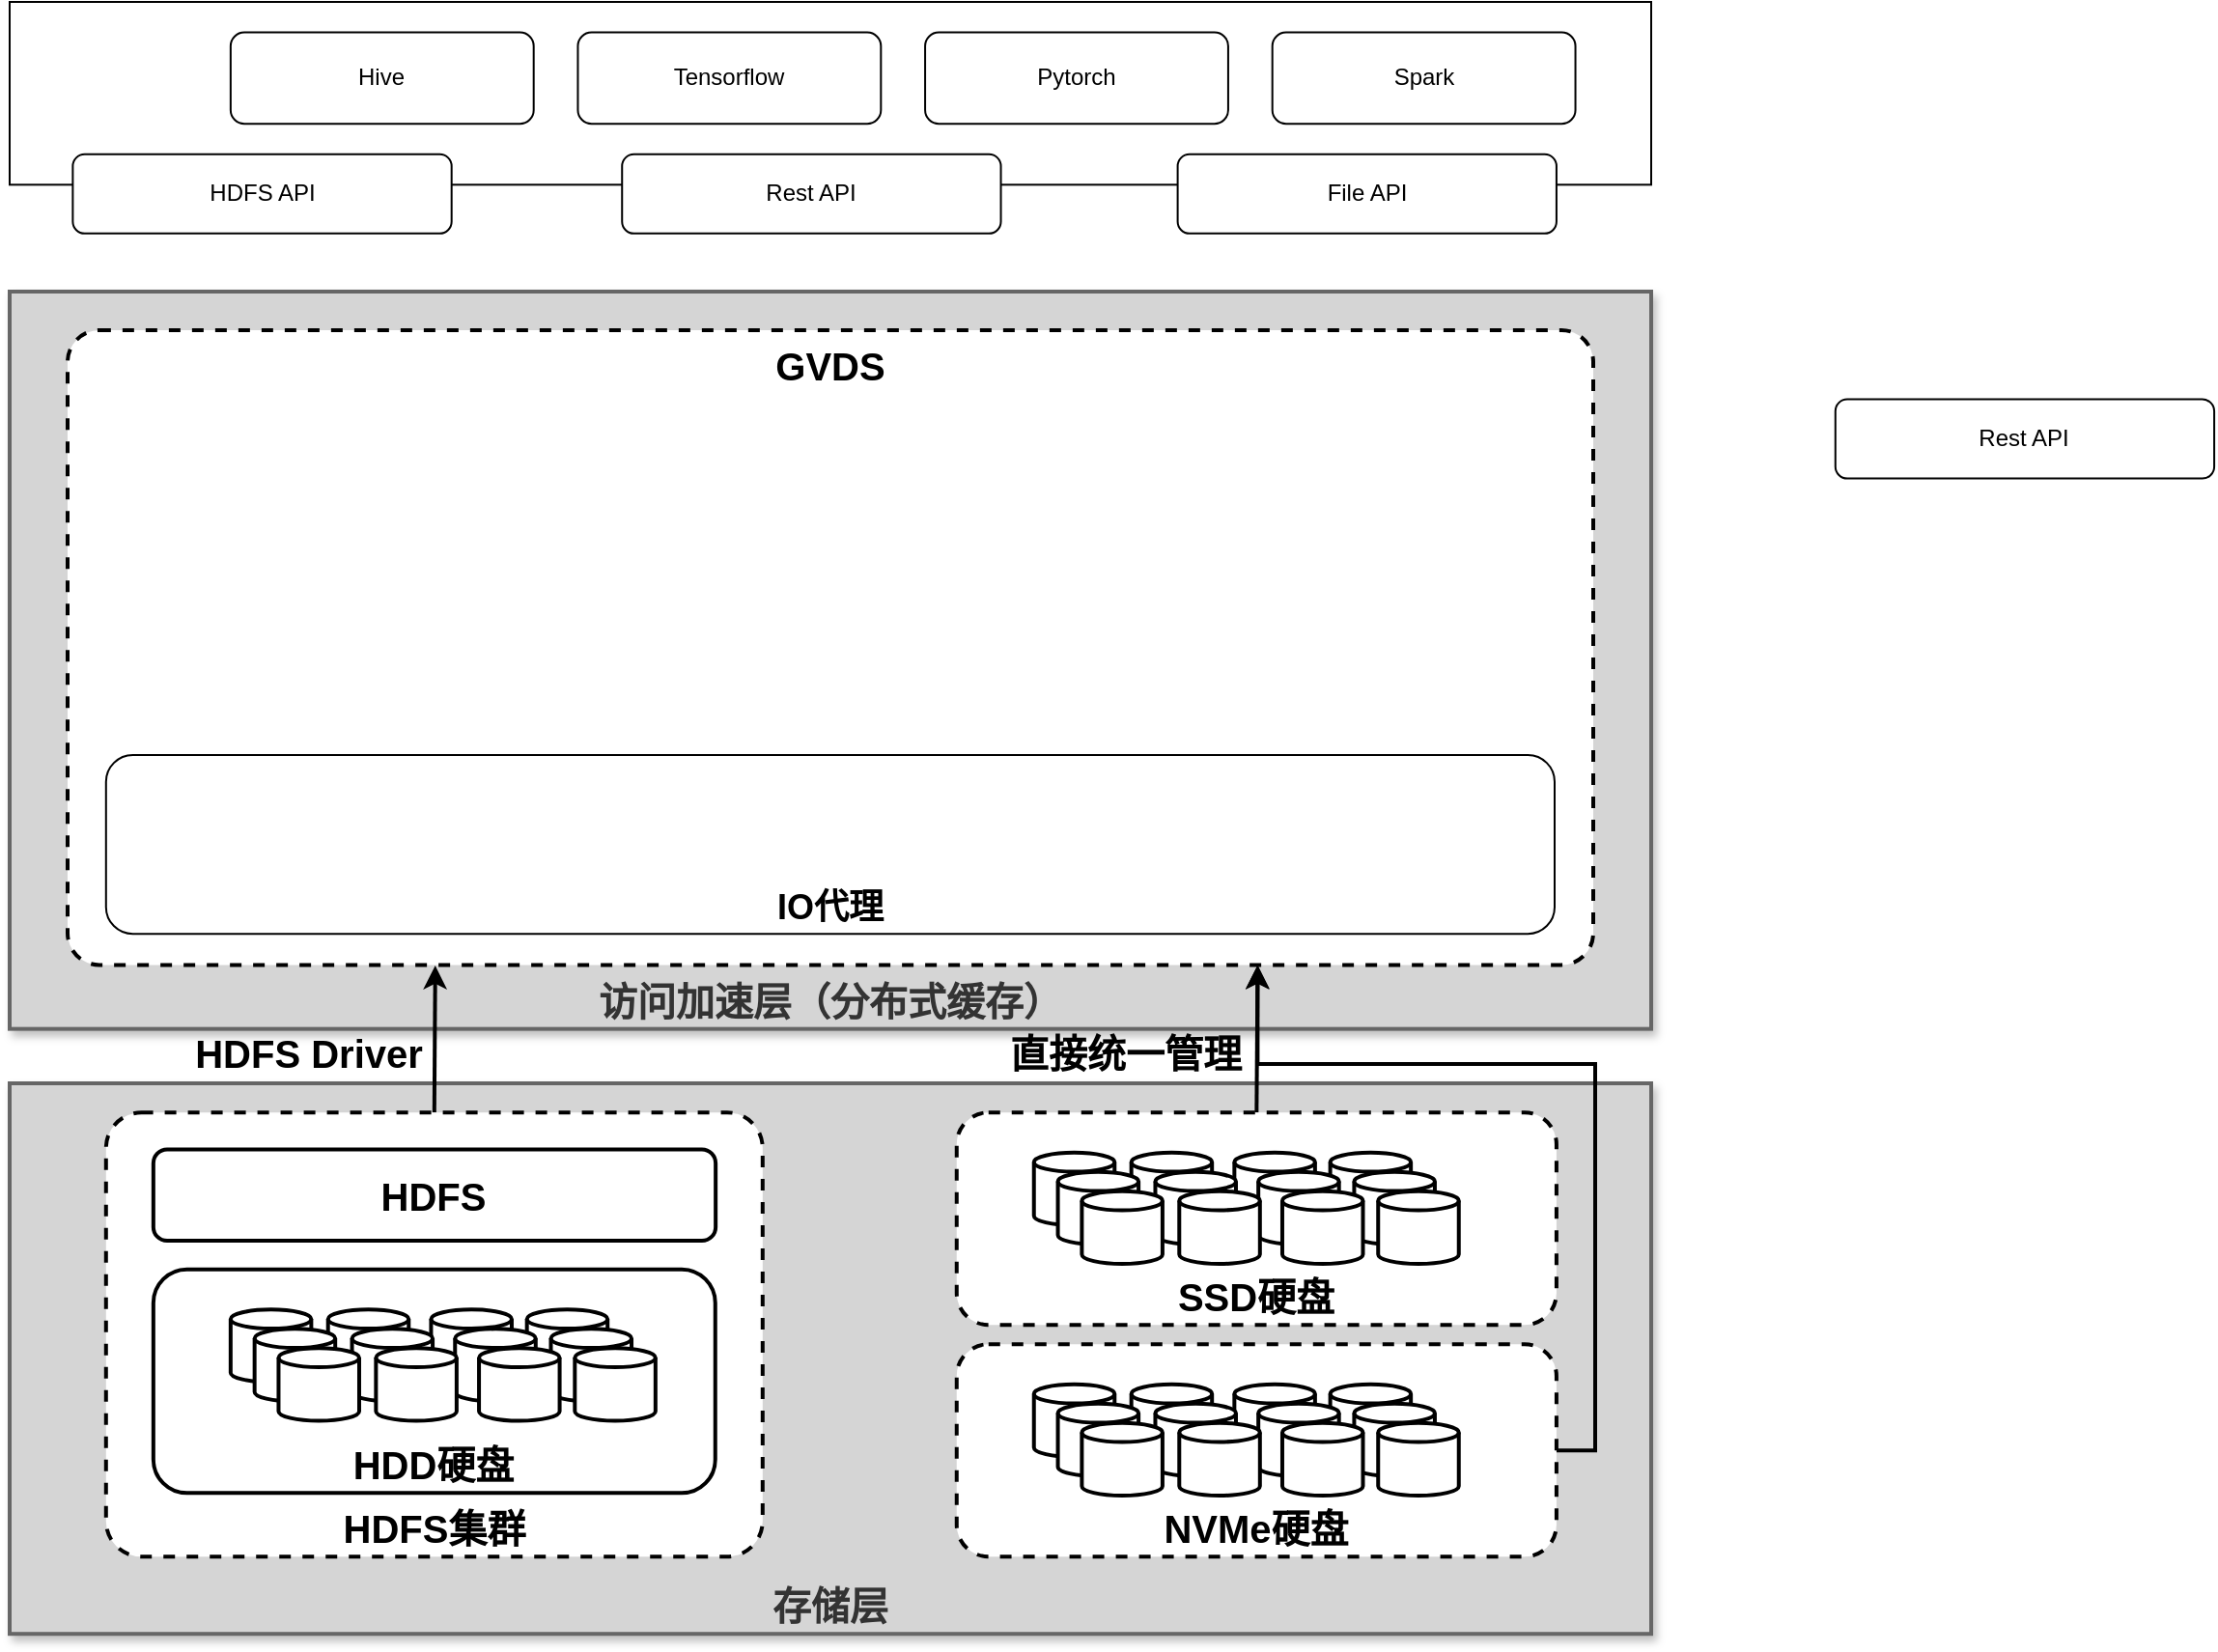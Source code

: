 <mxfile version="21.1.8" type="github" pages="2">
  <diagram name="第 1 页" id="V5qyhKJIOjs26UayRM4P">
    <mxGraphModel dx="1688" dy="957" grid="1" gridSize="10" guides="1" tooltips="1" connect="1" arrows="1" fold="1" page="1" pageScale="1" pageWidth="827" pageHeight="1169" math="0" shadow="0">
      <root>
        <mxCell id="0" />
        <mxCell id="1" parent="0" />
        <mxCell id="jQg1hgdDC3ih42DCYJJK-1" value="接口层" style="rounded=0;whiteSpace=wrap;html=1;align=center;spacingLeft=-440;spacingRight=0;" parent="1" vertex="1">
          <mxGeometry x="160" y="40" width="850" height="94.667" as="geometry" />
        </mxCell>
        <mxCell id="jQg1hgdDC3ih42DCYJJK-3" value="访问加速层（分布式缓存）" style="rounded=0;whiteSpace=wrap;html=1;align=center;spacingLeft=0;spacingRight=0;fontStyle=1;fontSize=20;verticalAlign=bottom;strokeWidth=2;fillColor=#d5d5d5;strokeColor=#666666;fontColor=#333333;shadow=1;" parent="1" vertex="1">
          <mxGeometry x="160" y="189.999" width="850" height="381.822" as="geometry" />
        </mxCell>
        <mxCell id="jQg1hgdDC3ih42DCYJJK-2" value="HDFS API" style="rounded=1;whiteSpace=wrap;html=1;" parent="1" vertex="1">
          <mxGeometry x="192.692" y="118.889" width="196.154" height="41.022" as="geometry" />
        </mxCell>
        <mxCell id="jQg1hgdDC3ih42DCYJJK-4" value="Rest API" style="rounded=1;whiteSpace=wrap;html=1;" parent="1" vertex="1">
          <mxGeometry x="477.115" y="118.889" width="196.154" height="41.022" as="geometry" />
        </mxCell>
        <mxCell id="jQg1hgdDC3ih42DCYJJK-5" value="File API" style="rounded=1;whiteSpace=wrap;html=1;" parent="1" vertex="1">
          <mxGeometry x="764.808" y="118.889" width="196.154" height="41.022" as="geometry" />
        </mxCell>
        <mxCell id="jQg1hgdDC3ih42DCYJJK-6" value="Hive" style="rounded=1;whiteSpace=wrap;html=1;" parent="1" vertex="1">
          <mxGeometry x="274.423" y="55.778" width="156.923" height="47.333" as="geometry" />
        </mxCell>
        <mxCell id="jQg1hgdDC3ih42DCYJJK-7" value="Tensorflow" style="rounded=1;whiteSpace=wrap;html=1;" parent="1" vertex="1">
          <mxGeometry x="454.231" y="55.778" width="156.923" height="47.333" as="geometry" />
        </mxCell>
        <mxCell id="jQg1hgdDC3ih42DCYJJK-8" value="Pytorch" style="rounded=1;whiteSpace=wrap;html=1;" parent="1" vertex="1">
          <mxGeometry x="634.038" y="55.778" width="156.923" height="47.333" as="geometry" />
        </mxCell>
        <mxCell id="jQg1hgdDC3ih42DCYJJK-9" value="Spark" style="rounded=1;whiteSpace=wrap;html=1;" parent="1" vertex="1">
          <mxGeometry x="813.846" y="55.778" width="156.923" height="47.333" as="geometry" />
        </mxCell>
        <mxCell id="jQg1hgdDC3ih42DCYJJK-11" value="GVDS" style="rounded=1;whiteSpace=wrap;html=1;verticalAlign=top;arcSize=5;fontSize=20;fontStyle=1;strokeWidth=2;dashed=1;" parent="1" vertex="1">
          <mxGeometry x="190" y="210" width="790" height="328.69" as="geometry" />
        </mxCell>
        <mxCell id="jQg1hgdDC3ih42DCYJJK-12" value="存储层" style="rounded=0;whiteSpace=wrap;html=1;align=center;spacingLeft=0;spacingRight=0;strokeWidth=2;fontSize=20;verticalAlign=bottom;fontStyle=1;fillColor=#d5d5d5;fontColor=#333333;strokeColor=#666666;shadow=1;" parent="1" vertex="1">
          <mxGeometry x="160" y="600" width="850" height="285.11" as="geometry" />
        </mxCell>
        <mxCell id="jQg1hgdDC3ih42DCYJJK-45" value="IO代理" style="rounded=1;whiteSpace=wrap;html=1;align=center;verticalAlign=bottom;fontSize=18;fontStyle=1" parent="1" vertex="1">
          <mxGeometry x="209.9" y="430" width="750.1" height="92.58" as="geometry" />
        </mxCell>
        <mxCell id="jQg1hgdDC3ih42DCYJJK-46" value="Rest API" style="rounded=1;whiteSpace=wrap;html=1;" parent="1" vertex="1">
          <mxGeometry x="1105.388" y="245.777" width="196.154" height="41.022" as="geometry" />
        </mxCell>
        <mxCell id="-At3PYuF0KrDZBZnmQ1B-49" style="rounded=0;orthogonalLoop=1;jettySize=auto;html=1;exitX=0.5;exitY=0;exitDx=0;exitDy=0;entryX=0.78;entryY=1.001;entryDx=0;entryDy=0;entryPerimeter=0;strokeWidth=2;" edge="1" parent="1" source="jQg1hgdDC3ih42DCYJJK-27" target="jQg1hgdDC3ih42DCYJJK-11">
          <mxGeometry relative="1" as="geometry" />
        </mxCell>
        <mxCell id="jQg1hgdDC3ih42DCYJJK-27" value="SSD硬盘" style="rounded=1;whiteSpace=wrap;html=1;dashed=1;fillColor=default;verticalAlign=bottom;align=center;strokeWidth=2;fontSize=20;fontStyle=1" parent="1" vertex="1">
          <mxGeometry x="650.38" y="615.11" width="310.58" height="110" as="geometry" />
        </mxCell>
        <mxCell id="-At3PYuF0KrDZBZnmQ1B-13" value="" style="group" vertex="1" connectable="0" parent="1">
          <mxGeometry x="690.38" y="635.9" width="220" height="57.61" as="geometry" />
        </mxCell>
        <mxCell id="jQg1hgdDC3ih42DCYJJK-37" value="" style="shape=cylinder3;whiteSpace=wrap;html=1;boundedLbl=1;backgroundOutline=1;size=4.924;strokeWidth=2;" parent="-At3PYuF0KrDZBZnmQ1B-13" vertex="1">
          <mxGeometry width="41.762" height="37.61" as="geometry" />
        </mxCell>
        <mxCell id="-At3PYuF0KrDZBZnmQ1B-2" value="" style="shape=cylinder3;whiteSpace=wrap;html=1;boundedLbl=1;backgroundOutline=1;size=4.924;strokeWidth=2;" vertex="1" parent="-At3PYuF0KrDZBZnmQ1B-13">
          <mxGeometry x="50.447" width="41.762" height="37.61" as="geometry" />
        </mxCell>
        <mxCell id="-At3PYuF0KrDZBZnmQ1B-3" value="" style="shape=cylinder3;whiteSpace=wrap;html=1;boundedLbl=1;backgroundOutline=1;size=4.924;strokeWidth=2;" vertex="1" parent="-At3PYuF0KrDZBZnmQ1B-13">
          <mxGeometry x="103.797" width="41.762" height="37.61" as="geometry" />
        </mxCell>
        <mxCell id="-At3PYuF0KrDZBZnmQ1B-4" value="" style="shape=cylinder3;whiteSpace=wrap;html=1;boundedLbl=1;backgroundOutline=1;size=4.924;strokeWidth=2;" vertex="1" parent="-At3PYuF0KrDZBZnmQ1B-13">
          <mxGeometry x="153.424" width="41.762" height="37.61" as="geometry" />
        </mxCell>
        <mxCell id="-At3PYuF0KrDZBZnmQ1B-5" value="" style="shape=cylinder3;whiteSpace=wrap;html=1;boundedLbl=1;backgroundOutline=1;size=4.924;strokeWidth=2;" vertex="1" parent="-At3PYuF0KrDZBZnmQ1B-13">
          <mxGeometry x="12.407" y="10.0" width="41.762" height="37.61" as="geometry" />
        </mxCell>
        <mxCell id="-At3PYuF0KrDZBZnmQ1B-6" value="" style="shape=cylinder3;whiteSpace=wrap;html=1;boundedLbl=1;backgroundOutline=1;size=4.924;strokeWidth=2;" vertex="1" parent="-At3PYuF0KrDZBZnmQ1B-13">
          <mxGeometry x="62.854" y="10.0" width="41.762" height="37.61" as="geometry" />
        </mxCell>
        <mxCell id="-At3PYuF0KrDZBZnmQ1B-7" value="" style="shape=cylinder3;whiteSpace=wrap;html=1;boundedLbl=1;backgroundOutline=1;size=4.924;strokeWidth=2;" vertex="1" parent="-At3PYuF0KrDZBZnmQ1B-13">
          <mxGeometry x="116.203" y="10.0" width="41.762" height="37.61" as="geometry" />
        </mxCell>
        <mxCell id="-At3PYuF0KrDZBZnmQ1B-8" value="" style="shape=cylinder3;whiteSpace=wrap;html=1;boundedLbl=1;backgroundOutline=1;size=4.924;strokeWidth=2;" vertex="1" parent="-At3PYuF0KrDZBZnmQ1B-13">
          <mxGeometry x="165.831" y="10.0" width="41.762" height="37.61" as="geometry" />
        </mxCell>
        <mxCell id="-At3PYuF0KrDZBZnmQ1B-9" value="" style="shape=cylinder3;whiteSpace=wrap;html=1;boundedLbl=1;backgroundOutline=1;size=4.924;strokeWidth=2;" vertex="1" parent="-At3PYuF0KrDZBZnmQ1B-13">
          <mxGeometry x="24.814" y="20.0" width="41.762" height="37.61" as="geometry" />
        </mxCell>
        <mxCell id="-At3PYuF0KrDZBZnmQ1B-10" value="" style="shape=cylinder3;whiteSpace=wrap;html=1;boundedLbl=1;backgroundOutline=1;size=4.924;strokeWidth=2;" vertex="1" parent="-At3PYuF0KrDZBZnmQ1B-13">
          <mxGeometry x="75.261" y="20.0" width="41.762" height="37.61" as="geometry" />
        </mxCell>
        <mxCell id="-At3PYuF0KrDZBZnmQ1B-11" value="" style="shape=cylinder3;whiteSpace=wrap;html=1;boundedLbl=1;backgroundOutline=1;size=4.924;strokeWidth=2;" vertex="1" parent="-At3PYuF0KrDZBZnmQ1B-13">
          <mxGeometry x="128.61" y="20.0" width="41.762" height="37.61" as="geometry" />
        </mxCell>
        <mxCell id="-At3PYuF0KrDZBZnmQ1B-12" value="" style="shape=cylinder3;whiteSpace=wrap;html=1;boundedLbl=1;backgroundOutline=1;size=4.924;strokeWidth=2;" vertex="1" parent="-At3PYuF0KrDZBZnmQ1B-13">
          <mxGeometry x="178.238" y="20.0" width="41.762" height="37.61" as="geometry" />
        </mxCell>
        <mxCell id="-At3PYuF0KrDZBZnmQ1B-50" style="edgeStyle=orthogonalEdgeStyle;rounded=0;orthogonalLoop=1;jettySize=auto;html=1;exitX=1;exitY=0.5;exitDx=0;exitDy=0;entryX=0.78;entryY=1;entryDx=0;entryDy=0;entryPerimeter=0;strokeWidth=2;" edge="1" parent="1" source="-At3PYuF0KrDZBZnmQ1B-32" target="jQg1hgdDC3ih42DCYJJK-11">
          <mxGeometry relative="1" as="geometry">
            <Array as="points">
              <mxPoint x="981" y="790" />
              <mxPoint x="981" y="590" />
              <mxPoint x="806" y="590" />
            </Array>
          </mxGeometry>
        </mxCell>
        <mxCell id="-At3PYuF0KrDZBZnmQ1B-32" value="NVMe硬盘" style="rounded=1;whiteSpace=wrap;html=1;dashed=1;fillColor=default;verticalAlign=bottom;align=center;strokeWidth=2;fontSize=20;fontStyle=1" vertex="1" parent="1">
          <mxGeometry x="650.38" y="735.11" width="310.58" height="110" as="geometry" />
        </mxCell>
        <mxCell id="-At3PYuF0KrDZBZnmQ1B-33" value="" style="group" vertex="1" connectable="0" parent="1">
          <mxGeometry x="690.38" y="755.9" width="220" height="57.61" as="geometry" />
        </mxCell>
        <mxCell id="-At3PYuF0KrDZBZnmQ1B-34" value="" style="shape=cylinder3;whiteSpace=wrap;html=1;boundedLbl=1;backgroundOutline=1;size=4.924;strokeWidth=2;" vertex="1" parent="-At3PYuF0KrDZBZnmQ1B-33">
          <mxGeometry width="41.762" height="37.61" as="geometry" />
        </mxCell>
        <mxCell id="-At3PYuF0KrDZBZnmQ1B-35" value="" style="shape=cylinder3;whiteSpace=wrap;html=1;boundedLbl=1;backgroundOutline=1;size=4.924;strokeWidth=2;" vertex="1" parent="-At3PYuF0KrDZBZnmQ1B-33">
          <mxGeometry x="50.447" width="41.762" height="37.61" as="geometry" />
        </mxCell>
        <mxCell id="-At3PYuF0KrDZBZnmQ1B-36" value="" style="shape=cylinder3;whiteSpace=wrap;html=1;boundedLbl=1;backgroundOutline=1;size=4.924;strokeWidth=2;" vertex="1" parent="-At3PYuF0KrDZBZnmQ1B-33">
          <mxGeometry x="103.797" width="41.762" height="37.61" as="geometry" />
        </mxCell>
        <mxCell id="-At3PYuF0KrDZBZnmQ1B-37" value="" style="shape=cylinder3;whiteSpace=wrap;html=1;boundedLbl=1;backgroundOutline=1;size=4.924;strokeWidth=2;" vertex="1" parent="-At3PYuF0KrDZBZnmQ1B-33">
          <mxGeometry x="153.424" width="41.762" height="37.61" as="geometry" />
        </mxCell>
        <mxCell id="-At3PYuF0KrDZBZnmQ1B-38" value="" style="shape=cylinder3;whiteSpace=wrap;html=1;boundedLbl=1;backgroundOutline=1;size=4.924;strokeWidth=2;" vertex="1" parent="-At3PYuF0KrDZBZnmQ1B-33">
          <mxGeometry x="12.407" y="10.0" width="41.762" height="37.61" as="geometry" />
        </mxCell>
        <mxCell id="-At3PYuF0KrDZBZnmQ1B-39" value="" style="shape=cylinder3;whiteSpace=wrap;html=1;boundedLbl=1;backgroundOutline=1;size=4.924;strokeWidth=2;" vertex="1" parent="-At3PYuF0KrDZBZnmQ1B-33">
          <mxGeometry x="62.854" y="10.0" width="41.762" height="37.61" as="geometry" />
        </mxCell>
        <mxCell id="-At3PYuF0KrDZBZnmQ1B-40" value="" style="shape=cylinder3;whiteSpace=wrap;html=1;boundedLbl=1;backgroundOutline=1;size=4.924;strokeWidth=2;" vertex="1" parent="-At3PYuF0KrDZBZnmQ1B-33">
          <mxGeometry x="116.203" y="10.0" width="41.762" height="37.61" as="geometry" />
        </mxCell>
        <mxCell id="-At3PYuF0KrDZBZnmQ1B-41" value="" style="shape=cylinder3;whiteSpace=wrap;html=1;boundedLbl=1;backgroundOutline=1;size=4.924;strokeWidth=2;" vertex="1" parent="-At3PYuF0KrDZBZnmQ1B-33">
          <mxGeometry x="165.831" y="10.0" width="41.762" height="37.61" as="geometry" />
        </mxCell>
        <mxCell id="-At3PYuF0KrDZBZnmQ1B-42" value="" style="shape=cylinder3;whiteSpace=wrap;html=1;boundedLbl=1;backgroundOutline=1;size=4.924;strokeWidth=2;" vertex="1" parent="-At3PYuF0KrDZBZnmQ1B-33">
          <mxGeometry x="24.814" y="20.0" width="41.762" height="37.61" as="geometry" />
        </mxCell>
        <mxCell id="-At3PYuF0KrDZBZnmQ1B-43" value="" style="shape=cylinder3;whiteSpace=wrap;html=1;boundedLbl=1;backgroundOutline=1;size=4.924;strokeWidth=2;" vertex="1" parent="-At3PYuF0KrDZBZnmQ1B-33">
          <mxGeometry x="75.261" y="20.0" width="41.762" height="37.61" as="geometry" />
        </mxCell>
        <mxCell id="-At3PYuF0KrDZBZnmQ1B-44" value="" style="shape=cylinder3;whiteSpace=wrap;html=1;boundedLbl=1;backgroundOutline=1;size=4.924;strokeWidth=2;" vertex="1" parent="-At3PYuF0KrDZBZnmQ1B-33">
          <mxGeometry x="128.61" y="20.0" width="41.762" height="37.61" as="geometry" />
        </mxCell>
        <mxCell id="-At3PYuF0KrDZBZnmQ1B-45" value="" style="shape=cylinder3;whiteSpace=wrap;html=1;boundedLbl=1;backgroundOutline=1;size=4.924;strokeWidth=2;" vertex="1" parent="-At3PYuF0KrDZBZnmQ1B-33">
          <mxGeometry x="178.238" y="20.0" width="41.762" height="37.61" as="geometry" />
        </mxCell>
        <mxCell id="-At3PYuF0KrDZBZnmQ1B-47" style="rounded=0;orthogonalLoop=1;jettySize=auto;html=1;exitX=0.5;exitY=0;exitDx=0;exitDy=0;entryX=0.241;entryY=1.001;entryDx=0;entryDy=0;entryPerimeter=0;strokeWidth=2;" edge="1" parent="1" source="-At3PYuF0KrDZBZnmQ1B-14" target="jQg1hgdDC3ih42DCYJJK-11">
          <mxGeometry relative="1" as="geometry" />
        </mxCell>
        <mxCell id="-At3PYuF0KrDZBZnmQ1B-14" value="HDFS集群" style="rounded=1;whiteSpace=wrap;html=1;dashed=1;fillColor=default;verticalAlign=bottom;align=center;strokeWidth=2;fontSize=20;fontStyle=1;arcSize=8;" vertex="1" parent="1">
          <mxGeometry x="209.9" y="615.11" width="340" height="230" as="geometry" />
        </mxCell>
        <mxCell id="jQg1hgdDC3ih42DCYJJK-35" value="HDFS" style="rounded=1;whiteSpace=wrap;html=1;fontSize=20;fontStyle=1;strokeWidth=2;" parent="1" vertex="1">
          <mxGeometry x="234.42" y="634.22" width="291.15" height="47.33" as="geometry" />
        </mxCell>
        <mxCell id="-At3PYuF0KrDZBZnmQ1B-15" value="HDD硬盘" style="rounded=1;whiteSpace=wrap;html=1;fillColor=default;verticalAlign=bottom;align=center;strokeWidth=2;fontSize=20;fontStyle=1" vertex="1" parent="1">
          <mxGeometry x="234.42" y="696.38" width="290.96" height="115.79" as="geometry" />
        </mxCell>
        <mxCell id="-At3PYuF0KrDZBZnmQ1B-16" value="" style="group" vertex="1" connectable="0" parent="1">
          <mxGeometry x="274.42" y="717.17" width="220" height="57.61" as="geometry" />
        </mxCell>
        <mxCell id="-At3PYuF0KrDZBZnmQ1B-17" value="" style="shape=cylinder3;whiteSpace=wrap;html=1;boundedLbl=1;backgroundOutline=1;size=4.924;strokeWidth=2;" vertex="1" parent="-At3PYuF0KrDZBZnmQ1B-16">
          <mxGeometry width="41.762" height="37.61" as="geometry" />
        </mxCell>
        <mxCell id="-At3PYuF0KrDZBZnmQ1B-18" value="" style="shape=cylinder3;whiteSpace=wrap;html=1;boundedLbl=1;backgroundOutline=1;size=4.924;strokeWidth=2;" vertex="1" parent="-At3PYuF0KrDZBZnmQ1B-16">
          <mxGeometry x="50.447" width="41.762" height="37.61" as="geometry" />
        </mxCell>
        <mxCell id="-At3PYuF0KrDZBZnmQ1B-19" value="" style="shape=cylinder3;whiteSpace=wrap;html=1;boundedLbl=1;backgroundOutline=1;size=4.924;strokeWidth=2;" vertex="1" parent="-At3PYuF0KrDZBZnmQ1B-16">
          <mxGeometry x="103.797" width="41.762" height="37.61" as="geometry" />
        </mxCell>
        <mxCell id="-At3PYuF0KrDZBZnmQ1B-20" value="" style="shape=cylinder3;whiteSpace=wrap;html=1;boundedLbl=1;backgroundOutline=1;size=4.924;strokeWidth=2;" vertex="1" parent="-At3PYuF0KrDZBZnmQ1B-16">
          <mxGeometry x="153.424" width="41.762" height="37.61" as="geometry" />
        </mxCell>
        <mxCell id="-At3PYuF0KrDZBZnmQ1B-21" value="" style="shape=cylinder3;whiteSpace=wrap;html=1;boundedLbl=1;backgroundOutline=1;size=4.924;strokeWidth=2;" vertex="1" parent="-At3PYuF0KrDZBZnmQ1B-16">
          <mxGeometry x="12.407" y="10.0" width="41.762" height="37.61" as="geometry" />
        </mxCell>
        <mxCell id="-At3PYuF0KrDZBZnmQ1B-22" value="" style="shape=cylinder3;whiteSpace=wrap;html=1;boundedLbl=1;backgroundOutline=1;size=4.924;strokeWidth=2;" vertex="1" parent="-At3PYuF0KrDZBZnmQ1B-16">
          <mxGeometry x="62.854" y="10.0" width="41.762" height="37.61" as="geometry" />
        </mxCell>
        <mxCell id="-At3PYuF0KrDZBZnmQ1B-23" value="" style="shape=cylinder3;whiteSpace=wrap;html=1;boundedLbl=1;backgroundOutline=1;size=4.924;strokeWidth=2;" vertex="1" parent="-At3PYuF0KrDZBZnmQ1B-16">
          <mxGeometry x="116.203" y="10.0" width="41.762" height="37.61" as="geometry" />
        </mxCell>
        <mxCell id="-At3PYuF0KrDZBZnmQ1B-24" value="" style="shape=cylinder3;whiteSpace=wrap;html=1;boundedLbl=1;backgroundOutline=1;size=4.924;strokeWidth=2;" vertex="1" parent="-At3PYuF0KrDZBZnmQ1B-16">
          <mxGeometry x="165.831" y="10.0" width="41.762" height="37.61" as="geometry" />
        </mxCell>
        <mxCell id="-At3PYuF0KrDZBZnmQ1B-25" value="" style="shape=cylinder3;whiteSpace=wrap;html=1;boundedLbl=1;backgroundOutline=1;size=4.924;strokeWidth=2;" vertex="1" parent="-At3PYuF0KrDZBZnmQ1B-16">
          <mxGeometry x="24.814" y="20.0" width="41.762" height="37.61" as="geometry" />
        </mxCell>
        <mxCell id="-At3PYuF0KrDZBZnmQ1B-26" value="" style="shape=cylinder3;whiteSpace=wrap;html=1;boundedLbl=1;backgroundOutline=1;size=4.924;strokeWidth=2;" vertex="1" parent="-At3PYuF0KrDZBZnmQ1B-16">
          <mxGeometry x="75.261" y="20.0" width="41.762" height="37.61" as="geometry" />
        </mxCell>
        <mxCell id="-At3PYuF0KrDZBZnmQ1B-27" value="" style="shape=cylinder3;whiteSpace=wrap;html=1;boundedLbl=1;backgroundOutline=1;size=4.924;strokeWidth=2;" vertex="1" parent="-At3PYuF0KrDZBZnmQ1B-16">
          <mxGeometry x="128.61" y="20.0" width="41.762" height="37.61" as="geometry" />
        </mxCell>
        <mxCell id="-At3PYuF0KrDZBZnmQ1B-28" value="" style="shape=cylinder3;whiteSpace=wrap;html=1;boundedLbl=1;backgroundOutline=1;size=4.924;strokeWidth=2;" vertex="1" parent="-At3PYuF0KrDZBZnmQ1B-16">
          <mxGeometry x="178.238" y="20.0" width="41.762" height="37.61" as="geometry" />
        </mxCell>
        <mxCell id="-At3PYuF0KrDZBZnmQ1B-48" value="HDFS Driver" style="text;html=1;strokeColor=none;fillColor=none;align=center;verticalAlign=middle;whiteSpace=wrap;rounded=0;fontSize=20;fontStyle=1" vertex="1" parent="1">
          <mxGeometry x="250" y="569" width="130" height="30" as="geometry" />
        </mxCell>
        <mxCell id="-At3PYuF0KrDZBZnmQ1B-51" value="直接统一管理" style="text;html=1;strokeColor=none;fillColor=none;align=center;verticalAlign=middle;whiteSpace=wrap;rounded=0;fontSize=20;fontStyle=1" vertex="1" parent="1">
          <mxGeometry x="673.27" y="569" width="130" height="30" as="geometry" />
        </mxCell>
      </root>
    </mxGraphModel>
  </diagram>
  <diagram id="oYCu69DqvDMVG0kLzU-T" name="第 2 页">
    <mxGraphModel dx="4507" dy="4655" grid="1" gridSize="10" guides="1" tooltips="1" connect="1" arrows="1" fold="1" page="1" pageScale="1" pageWidth="827" pageHeight="1169" math="0" shadow="0">
      <root>
        <mxCell id="0" />
        <mxCell id="1" parent="0" />
        <mxCell id="G1SgBwISGCRQ8WU3Xe45-1" value="研究目标" style="rounded=1;whiteSpace=wrap;html=1;glass=0;shadow=0;sketch=0;verticalAlign=top;fontStyle=1;spacing=11;fillColor=#DAE3F3;strokeColor=#6c8ebf;fontSize=20;" vertex="1" parent="1">
          <mxGeometry x="-1450" y="-2513.5" width="282" height="460" as="geometry" />
        </mxCell>
        <mxCell id="G1SgBwISGCRQ8WU3Xe45-2" value="&lt;span style=&quot;font-size: 20px;&quot;&gt;研究内容&lt;/span&gt;" style="rounded=1;whiteSpace=wrap;html=1;glass=0;shadow=0;sketch=0;verticalAlign=top;fontStyle=1;spacing=11;fillColor=#DAE3F3;strokeColor=#6c8ebf;fontSize=20;" vertex="1" parent="1">
          <mxGeometry x="-1798" y="-2513.5" width="282" height="460" as="geometry" />
        </mxCell>
        <mxCell id="G1SgBwISGCRQ8WU3Xe45-3" value="&lt;span style=&quot;font-size: 20px;&quot;&gt;关键问题&lt;/span&gt;" style="rounded=1;whiteSpace=wrap;html=1;glass=0;shadow=0;sketch=0;verticalAlign=top;fontStyle=1;spacing=11;fillColor=#DAE3F3;strokeColor=#6c8ebf;fontSize=20;arcSize=8;" vertex="1" parent="1">
          <mxGeometry x="-2240" y="-2513.5" width="380" height="463" as="geometry" />
        </mxCell>
        <mxCell id="G1SgBwISGCRQ8WU3Xe45-4" value="&lt;span style=&quot;font-size: 20px;&quot;&gt;关键问题&lt;/span&gt;" style="rounded=1;whiteSpace=wrap;html=1;glass=0;shadow=0;sketch=0;verticalAlign=top;fontStyle=1;spacing=11;fillColor=#DAE3F3;strokeColor=#6c8ebf;fontSize=20;arcSize=8;" vertex="1" parent="1">
          <mxGeometry x="-2240" y="-2513.5" width="380" height="463" as="geometry" />
        </mxCell>
        <mxCell id="G1SgBwISGCRQ8WU3Xe45-5" value="&lt;span style=&quot;font-size: 20px;&quot;&gt;研究内容&lt;/span&gt;" style="rounded=1;whiteSpace=wrap;html=1;glass=0;shadow=0;sketch=0;verticalAlign=top;fontStyle=1;spacing=11;fillColor=#DAE3F3;strokeColor=#6c8ebf;fontSize=20;" vertex="1" parent="1">
          <mxGeometry x="-1798" y="-2513.5" width="282" height="460" as="geometry" />
        </mxCell>
        <mxCell id="G1SgBwISGCRQ8WU3Xe45-6" value="&lt;div style=&quot;font-size: 21px;&quot;&gt;&lt;b style=&quot;font-size: 21px;&quot;&gt;广域分布式环境中，元数据服务的性能受到广域网络情况的制约&lt;/b&gt;&lt;/div&gt;" style="rounded=1;whiteSpace=wrap;html=1;shadow=1;glass=0;sketch=0;fontSize=21;strokeColor=none;fillColor=#F2F2F2;spacing=5;" vertex="1" parent="1">
          <mxGeometry x="-2220" y="-2402.5" width="107.5" height="275" as="geometry" />
        </mxCell>
        <mxCell id="G1SgBwISGCRQ8WU3Xe45-7" value="研究目标" style="rounded=1;whiteSpace=wrap;html=1;glass=0;shadow=0;sketch=0;verticalAlign=top;fontStyle=1;spacing=11;fillColor=#DAE3F3;strokeColor=#6c8ebf;fontSize=20;" vertex="1" parent="1">
          <mxGeometry x="-1450" y="-2513.5" width="282" height="460" as="geometry" />
        </mxCell>
        <mxCell id="G1SgBwISGCRQ8WU3Xe45-8" style="edgeStyle=orthogonalEdgeStyle;rounded=0;orthogonalLoop=1;jettySize=auto;html=1;exitX=1;exitY=0.5;exitDx=0;exitDy=0;entryX=0;entryY=0.5;entryDx=0;entryDy=0;fontSize=18;strokeWidth=2;" edge="1" parent="1" source="G1SgBwISGCRQ8WU3Xe45-11" target="G1SgBwISGCRQ8WU3Xe45-14">
          <mxGeometry relative="1" as="geometry" />
        </mxCell>
        <mxCell id="G1SgBwISGCRQ8WU3Xe45-9" style="edgeStyle=orthogonalEdgeStyle;rounded=0;orthogonalLoop=1;jettySize=auto;html=1;exitX=1;exitY=0.5;exitDx=0;exitDy=0;entryX=0;entryY=0.5;entryDx=0;entryDy=0;fontSize=18;strokeWidth=2;" edge="1" parent="1" source="G1SgBwISGCRQ8WU3Xe45-11" target="G1SgBwISGCRQ8WU3Xe45-20">
          <mxGeometry relative="1" as="geometry" />
        </mxCell>
        <mxCell id="G1SgBwISGCRQ8WU3Xe45-10" style="edgeStyle=orthogonalEdgeStyle;rounded=0;orthogonalLoop=1;jettySize=auto;html=1;exitX=1;exitY=0.5;exitDx=0;exitDy=0;entryX=0;entryY=0.5;entryDx=0;entryDy=0;fontSize=18;strokeWidth=2;" edge="1" parent="1" source="G1SgBwISGCRQ8WU3Xe45-11" target="G1SgBwISGCRQ8WU3Xe45-17">
          <mxGeometry relative="1" as="geometry" />
        </mxCell>
        <mxCell id="G1SgBwISGCRQ8WU3Xe45-11" value="&lt;div style=&quot;font-size: 21px;&quot;&gt;&lt;b&gt;如何使用大规模广域SSD阵列搭建访问加速层（分布式缓存）提升大数据应用性能&lt;/b&gt;&lt;/div&gt;" style="rounded=1;whiteSpace=wrap;html=1;shadow=1;glass=0;sketch=0;fontSize=21;strokeColor=none;fillColor=#F2F2F2;spacing=5;" vertex="1" parent="1">
          <mxGeometry x="-2220" y="-2402.5" width="107.5" height="275" as="geometry" />
        </mxCell>
        <mxCell id="G1SgBwISGCRQ8WU3Xe45-12" style="edgeStyle=orthogonalEdgeStyle;rounded=0;orthogonalLoop=1;jettySize=auto;html=1;exitX=1;exitY=0.5;exitDx=0;exitDy=0;entryX=0;entryY=0.5;entryDx=0;entryDy=0;fontSize=18;strokeWidth=2;" edge="1" parent="1" source="G1SgBwISGCRQ8WU3Xe45-14" target="G1SgBwISGCRQ8WU3Xe45-22">
          <mxGeometry relative="1" as="geometry" />
        </mxCell>
        <mxCell id="G1SgBwISGCRQ8WU3Xe45-14" value="如何根据SSD硬盘特点实现SSD硬盘的高效操作" style="rounded=1;whiteSpace=wrap;html=1;shadow=1;glass=0;sketch=0;fontSize=18;strokeColor=none;fillColor=#F2F2F2;spacing=5;fontStyle=1" vertex="1" parent="1">
          <mxGeometry x="-2070" y="-2440" width="180" height="80" as="geometry" />
        </mxCell>
        <mxCell id="G1SgBwISGCRQ8WU3Xe45-15" style="edgeStyle=orthogonalEdgeStyle;rounded=0;orthogonalLoop=1;jettySize=auto;html=1;exitX=1;exitY=0.5;exitDx=0;exitDy=0;entryX=0;entryY=0.5;entryDx=0;entryDy=0;fontSize=18;strokeWidth=2;" edge="1" parent="1" source="G1SgBwISGCRQ8WU3Xe45-17" target="G1SgBwISGCRQ8WU3Xe45-24">
          <mxGeometry relative="1" as="geometry" />
        </mxCell>
        <mxCell id="G1SgBwISGCRQ8WU3Xe45-17" value="如何合理聚合异构存储介质和现有分布式文件系统" style="rounded=1;whiteSpace=wrap;html=1;shadow=1;glass=0;sketch=0;fontSize=18;strokeColor=none;fillColor=#F2F2F2;spacing=5;fontStyle=1" vertex="1" parent="1">
          <mxGeometry x="-2070" y="-2305" width="180" height="80" as="geometry" />
        </mxCell>
        <mxCell id="G1SgBwISGCRQ8WU3Xe45-18" style="edgeStyle=orthogonalEdgeStyle;rounded=0;orthogonalLoop=1;jettySize=auto;html=1;exitX=1;exitY=0.5;exitDx=0;exitDy=0;entryX=0;entryY=0.5;entryDx=0;entryDy=0;fontSize=18;strokeWidth=2;" edge="1" parent="1" source="G1SgBwISGCRQ8WU3Xe45-20" target="G1SgBwISGCRQ8WU3Xe45-26">
          <mxGeometry relative="1" as="geometry" />
        </mxCell>
        <mxCell id="G1SgBwISGCRQ8WU3Xe45-20" value="如何实现上层应用无感知的操作协议，实现应用迁移" style="rounded=1;whiteSpace=wrap;html=1;shadow=1;glass=0;sketch=0;fontSize=18;strokeColor=none;fillColor=#F2F2F2;spacing=5;fontStyle=1" vertex="1" parent="1">
          <mxGeometry x="-2070" y="-2170.5" width="180" height="80" as="geometry" />
        </mxCell>
        <mxCell id="G1SgBwISGCRQ8WU3Xe45-21" style="edgeStyle=orthogonalEdgeStyle;rounded=0;orthogonalLoop=1;jettySize=auto;html=1;exitX=1;exitY=0.5;exitDx=0;exitDy=0;entryX=0;entryY=0.5;entryDx=0;entryDy=0;fontSize=18;strokeWidth=2;" edge="1" parent="1" source="G1SgBwISGCRQ8WU3Xe45-22" target="G1SgBwISGCRQ8WU3Xe45-27">
          <mxGeometry relative="1" as="geometry" />
        </mxCell>
        <mxCell id="G1SgBwISGCRQ8WU3Xe45-22" value="研究特定场景下的SSD操作请求聚合策略和控制机制" style="rounded=1;whiteSpace=wrap;html=1;shadow=1;glass=0;sketch=0;fontSize=18;strokeColor=none;fillColor=#F2F2F2;spacing=5;fontStyle=1" vertex="1" parent="1">
          <mxGeometry x="-1766.5" y="-2440" width="220" height="80" as="geometry" />
        </mxCell>
        <mxCell id="G1SgBwISGCRQ8WU3Xe45-23" style="edgeStyle=orthogonalEdgeStyle;rounded=0;orthogonalLoop=1;jettySize=auto;html=1;exitX=1;exitY=0.5;exitDx=0;exitDy=0;entryX=0;entryY=0.5;entryDx=0;entryDy=0;fontSize=18;strokeWidth=2;" edge="1" parent="1" source="G1SgBwISGCRQ8WU3Xe45-24" target="G1SgBwISGCRQ8WU3Xe45-27">
          <mxGeometry relative="1" as="geometry" />
        </mxCell>
        <mxCell id="G1SgBwISGCRQ8WU3Xe45-24" value="研究异构存储介质和现有分布式文件系统的统一抽象方法" style="rounded=1;whiteSpace=wrap;html=1;shadow=1;glass=0;sketch=0;fontSize=18;strokeColor=none;fillColor=#F2F2F2;spacing=5;fontStyle=1" vertex="1" parent="1">
          <mxGeometry x="-1766.5" y="-2305" width="220" height="80" as="geometry" />
        </mxCell>
        <mxCell id="G1SgBwISGCRQ8WU3Xe45-25" style="edgeStyle=orthogonalEdgeStyle;rounded=0;orthogonalLoop=1;jettySize=auto;html=1;exitX=1;exitY=0.5;exitDx=0;exitDy=0;entryX=0;entryY=0.5;entryDx=0;entryDy=0;fontSize=18;strokeWidth=2;" edge="1" parent="1" source="G1SgBwISGCRQ8WU3Xe45-26" target="G1SgBwISGCRQ8WU3Xe45-27">
          <mxGeometry relative="1" as="geometry" />
        </mxCell>
        <mxCell id="G1SgBwISGCRQ8WU3Xe45-26" value="研究不同应用访问协议的统一抽象和简单封装方法" style="rounded=1;whiteSpace=wrap;html=1;shadow=1;glass=0;sketch=0;fontSize=18;strokeColor=none;fillColor=#F2F2F2;spacing=5;fontStyle=1" vertex="1" parent="1">
          <mxGeometry x="-1767" y="-2170.5" width="220" height="80" as="geometry" />
        </mxCell>
        <mxCell id="G1SgBwISGCRQ8WU3Xe45-27" value="&lt;b style=&quot;border-color: var(--border-color);&quot;&gt;针对如何使用大规模广域SSD阵列搭建访问加速层（分布式缓存）提升大数据应用性能的问题，研究广域SSD访问加速层构建方法和关键技术，提升大数据应用吞吐量、降低应用延时。&lt;/b&gt;" style="rounded=1;whiteSpace=wrap;html=1;shadow=1;glass=0;sketch=0;fontSize=21;strokeColor=none;fillColor=#F2F2F2;spacing=5;" vertex="1" parent="1">
          <mxGeometry x="-1424.5" y="-2430" width="231" height="330" as="geometry" />
        </mxCell>
      </root>
    </mxGraphModel>
  </diagram>
</mxfile>
